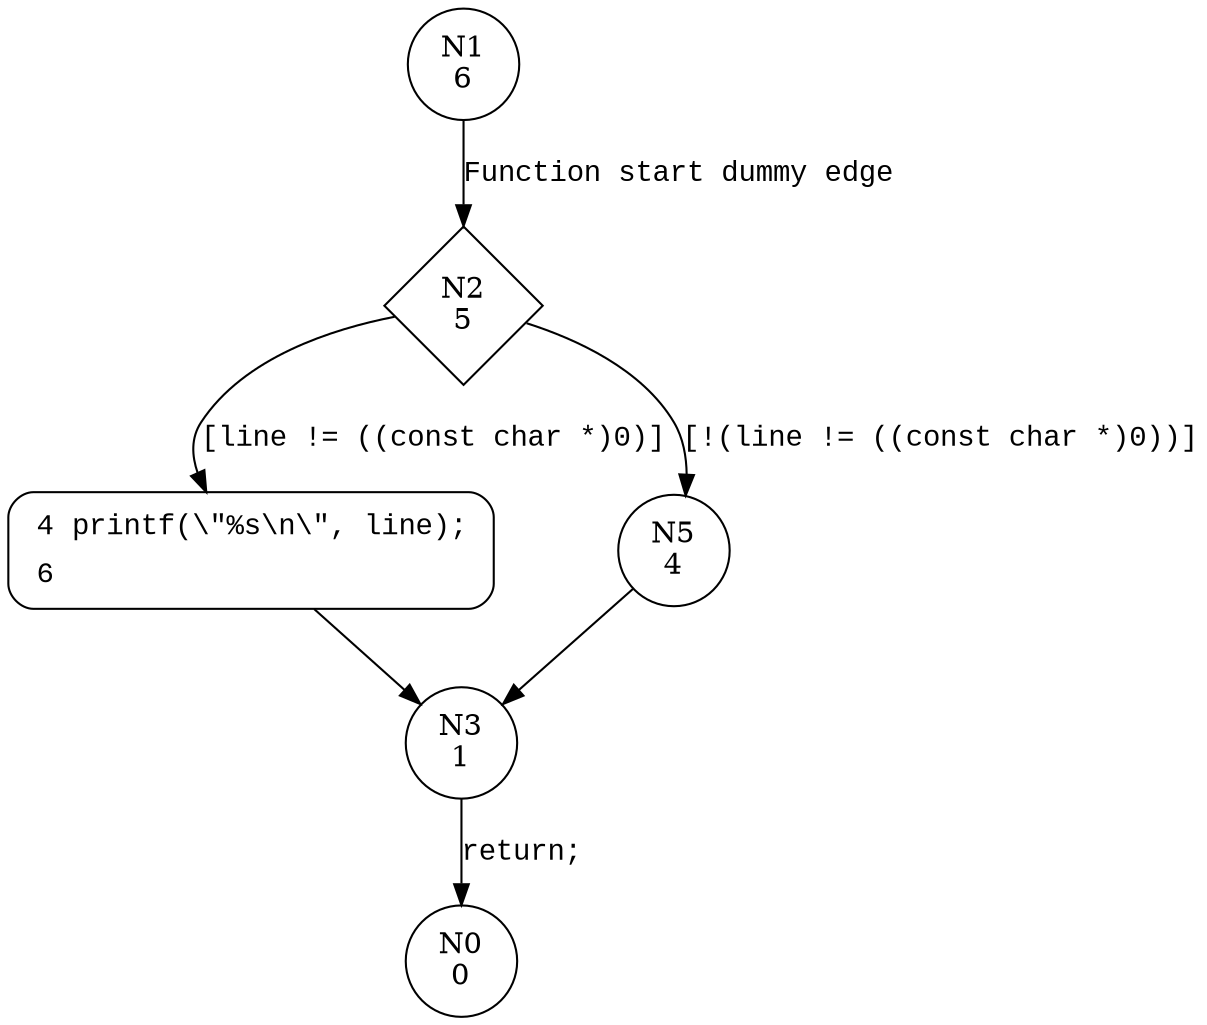 digraph printLine {
1 [shape="circle" label="N1\n6"]
2 [shape="diamond" label="N2\n5"]
4 [shape="circle" label="N4\n3"]
5 [shape="circle" label="N5\n4"]
3 [shape="circle" label="N3\n1"]
0 [shape="circle" label="N0\n0"]
4 [style="filled,bold" penwidth="1" fillcolor="white" fontname="Courier New" shape="Mrecord" label=<<table border="0" cellborder="0" cellpadding="3" bgcolor="white"><tr><td align="right">4</td><td align="left">printf(\&quot;%s\n\&quot;, line);</td></tr><tr><td align="right">6</td><td align="left"></td></tr></table>>]
4 -> 3[label=""]
1 -> 2 [label="Function start dummy edge" fontname="Courier New"]
2 -> 4 [label="[line != ((const char *)0)]" fontname="Courier New"]
2 -> 5 [label="[!(line != ((const char *)0))]" fontname="Courier New"]
3 -> 0 [label="return;" fontname="Courier New"]
5 -> 3 [label="" fontname="Courier New"]
}